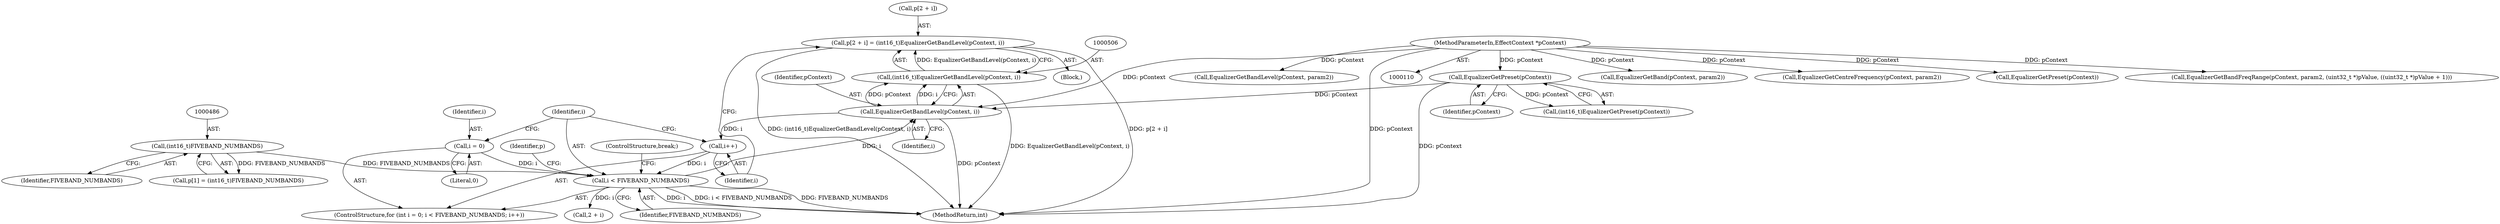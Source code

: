 digraph "0_Android_c66c43ad571ed2590dcd55a762c73c90d9744bac@array" {
"1000499" [label="(Call,p[2 + i] = (int16_t)EqualizerGetBandLevel(pContext, i))"];
"1000505" [label="(Call,(int16_t)EqualizerGetBandLevel(pContext, i))"];
"1000507" [label="(Call,EqualizerGetBandLevel(pContext, i))"];
"1000479" [label="(Call,EqualizerGetPreset(pContext))"];
"1000111" [label="(MethodParameterIn,EffectContext *pContext)"];
"1000493" [label="(Call,i < FIVEBAND_NUMBANDS)"];
"1000496" [label="(Call,i++)"];
"1000490" [label="(Call,i = 0)"];
"1000485" [label="(Call,(int16_t)FIVEBAND_NUMBANDS)"];
"1000509" [label="(Identifier,i)"];
"1000487" [label="(Identifier,FIVEBAND_NUMBANDS)"];
"1000479" [label="(Call,EqualizerGetPreset(pContext))"];
"1000499" [label="(Call,p[2 + i] = (int16_t)EqualizerGetBandLevel(pContext, i))"];
"1000496" [label="(Call,i++)"];
"1000507" [label="(Call,EqualizerGetBandLevel(pContext, i))"];
"1000508" [label="(Identifier,pContext)"];
"1000492" [label="(Literal,0)"];
"1000491" [label="(Identifier,i)"];
"1000394" [label="(Call,EqualizerGetBand(pContext, param2))"];
"1000481" [label="(Call,p[1] = (int16_t)FIVEBAND_NUMBANDS)"];
"1000485" [label="(Call,(int16_t)FIVEBAND_NUMBANDS)"];
"1000480" [label="(Identifier,pContext)"];
"1000477" [label="(Call,(int16_t)EqualizerGetPreset(pContext))"];
"1000501" [label="(Identifier,p)"];
"1000351" [label="(Call,EqualizerGetCentreFrequency(pContext, param2))"];
"1000406" [label="(Call,EqualizerGetPreset(pContext))"];
"1000490" [label="(Call,i = 0)"];
"1000500" [label="(Call,p[2 + i])"];
"1000505" [label="(Call,(int16_t)EqualizerGetBandLevel(pContext, i))"];
"1000502" [label="(Call,2 + i)"];
"1000494" [label="(Identifier,i)"];
"1000488" [label="(ControlStructure,for (int i = 0; i < FIVEBAND_NUMBANDS; i++))"];
"1000111" [label="(MethodParameterIn,EffectContext *pContext)"];
"1000370" [label="(Call,EqualizerGetBandFreqRange(pContext, param2, (uint32_t *)pValue, ((uint32_t *)pValue + 1)))"];
"1000497" [label="(Identifier,i)"];
"1000495" [label="(Identifier,FIVEBAND_NUMBANDS)"];
"1000493" [label="(Call,i < FIVEBAND_NUMBANDS)"];
"1000510" [label="(ControlStructure,break;)"];
"1000498" [label="(Block,)"];
"1000522" [label="(MethodReturn,int)"];
"1000327" [label="(Call,EqualizerGetBandLevel(pContext, param2))"];
"1000499" -> "1000498"  [label="AST: "];
"1000499" -> "1000505"  [label="CFG: "];
"1000500" -> "1000499"  [label="AST: "];
"1000505" -> "1000499"  [label="AST: "];
"1000497" -> "1000499"  [label="CFG: "];
"1000499" -> "1000522"  [label="DDG: p[2 + i]"];
"1000499" -> "1000522"  [label="DDG: (int16_t)EqualizerGetBandLevel(pContext, i)"];
"1000505" -> "1000499"  [label="DDG: EqualizerGetBandLevel(pContext, i)"];
"1000505" -> "1000507"  [label="CFG: "];
"1000506" -> "1000505"  [label="AST: "];
"1000507" -> "1000505"  [label="AST: "];
"1000505" -> "1000522"  [label="DDG: EqualizerGetBandLevel(pContext, i)"];
"1000507" -> "1000505"  [label="DDG: pContext"];
"1000507" -> "1000505"  [label="DDG: i"];
"1000507" -> "1000509"  [label="CFG: "];
"1000508" -> "1000507"  [label="AST: "];
"1000509" -> "1000507"  [label="AST: "];
"1000507" -> "1000522"  [label="DDG: pContext"];
"1000507" -> "1000496"  [label="DDG: i"];
"1000479" -> "1000507"  [label="DDG: pContext"];
"1000111" -> "1000507"  [label="DDG: pContext"];
"1000493" -> "1000507"  [label="DDG: i"];
"1000479" -> "1000477"  [label="AST: "];
"1000479" -> "1000480"  [label="CFG: "];
"1000480" -> "1000479"  [label="AST: "];
"1000477" -> "1000479"  [label="CFG: "];
"1000479" -> "1000522"  [label="DDG: pContext"];
"1000479" -> "1000477"  [label="DDG: pContext"];
"1000111" -> "1000479"  [label="DDG: pContext"];
"1000111" -> "1000110"  [label="AST: "];
"1000111" -> "1000522"  [label="DDG: pContext"];
"1000111" -> "1000327"  [label="DDG: pContext"];
"1000111" -> "1000351"  [label="DDG: pContext"];
"1000111" -> "1000370"  [label="DDG: pContext"];
"1000111" -> "1000394"  [label="DDG: pContext"];
"1000111" -> "1000406"  [label="DDG: pContext"];
"1000493" -> "1000488"  [label="AST: "];
"1000493" -> "1000495"  [label="CFG: "];
"1000494" -> "1000493"  [label="AST: "];
"1000495" -> "1000493"  [label="AST: "];
"1000501" -> "1000493"  [label="CFG: "];
"1000510" -> "1000493"  [label="CFG: "];
"1000493" -> "1000522"  [label="DDG: i"];
"1000493" -> "1000522"  [label="DDG: i < FIVEBAND_NUMBANDS"];
"1000493" -> "1000522"  [label="DDG: FIVEBAND_NUMBANDS"];
"1000496" -> "1000493"  [label="DDG: i"];
"1000490" -> "1000493"  [label="DDG: i"];
"1000485" -> "1000493"  [label="DDG: FIVEBAND_NUMBANDS"];
"1000493" -> "1000502"  [label="DDG: i"];
"1000496" -> "1000488"  [label="AST: "];
"1000496" -> "1000497"  [label="CFG: "];
"1000497" -> "1000496"  [label="AST: "];
"1000494" -> "1000496"  [label="CFG: "];
"1000490" -> "1000488"  [label="AST: "];
"1000490" -> "1000492"  [label="CFG: "];
"1000491" -> "1000490"  [label="AST: "];
"1000492" -> "1000490"  [label="AST: "];
"1000494" -> "1000490"  [label="CFG: "];
"1000485" -> "1000481"  [label="AST: "];
"1000485" -> "1000487"  [label="CFG: "];
"1000486" -> "1000485"  [label="AST: "];
"1000487" -> "1000485"  [label="AST: "];
"1000481" -> "1000485"  [label="CFG: "];
"1000485" -> "1000481"  [label="DDG: FIVEBAND_NUMBANDS"];
}
